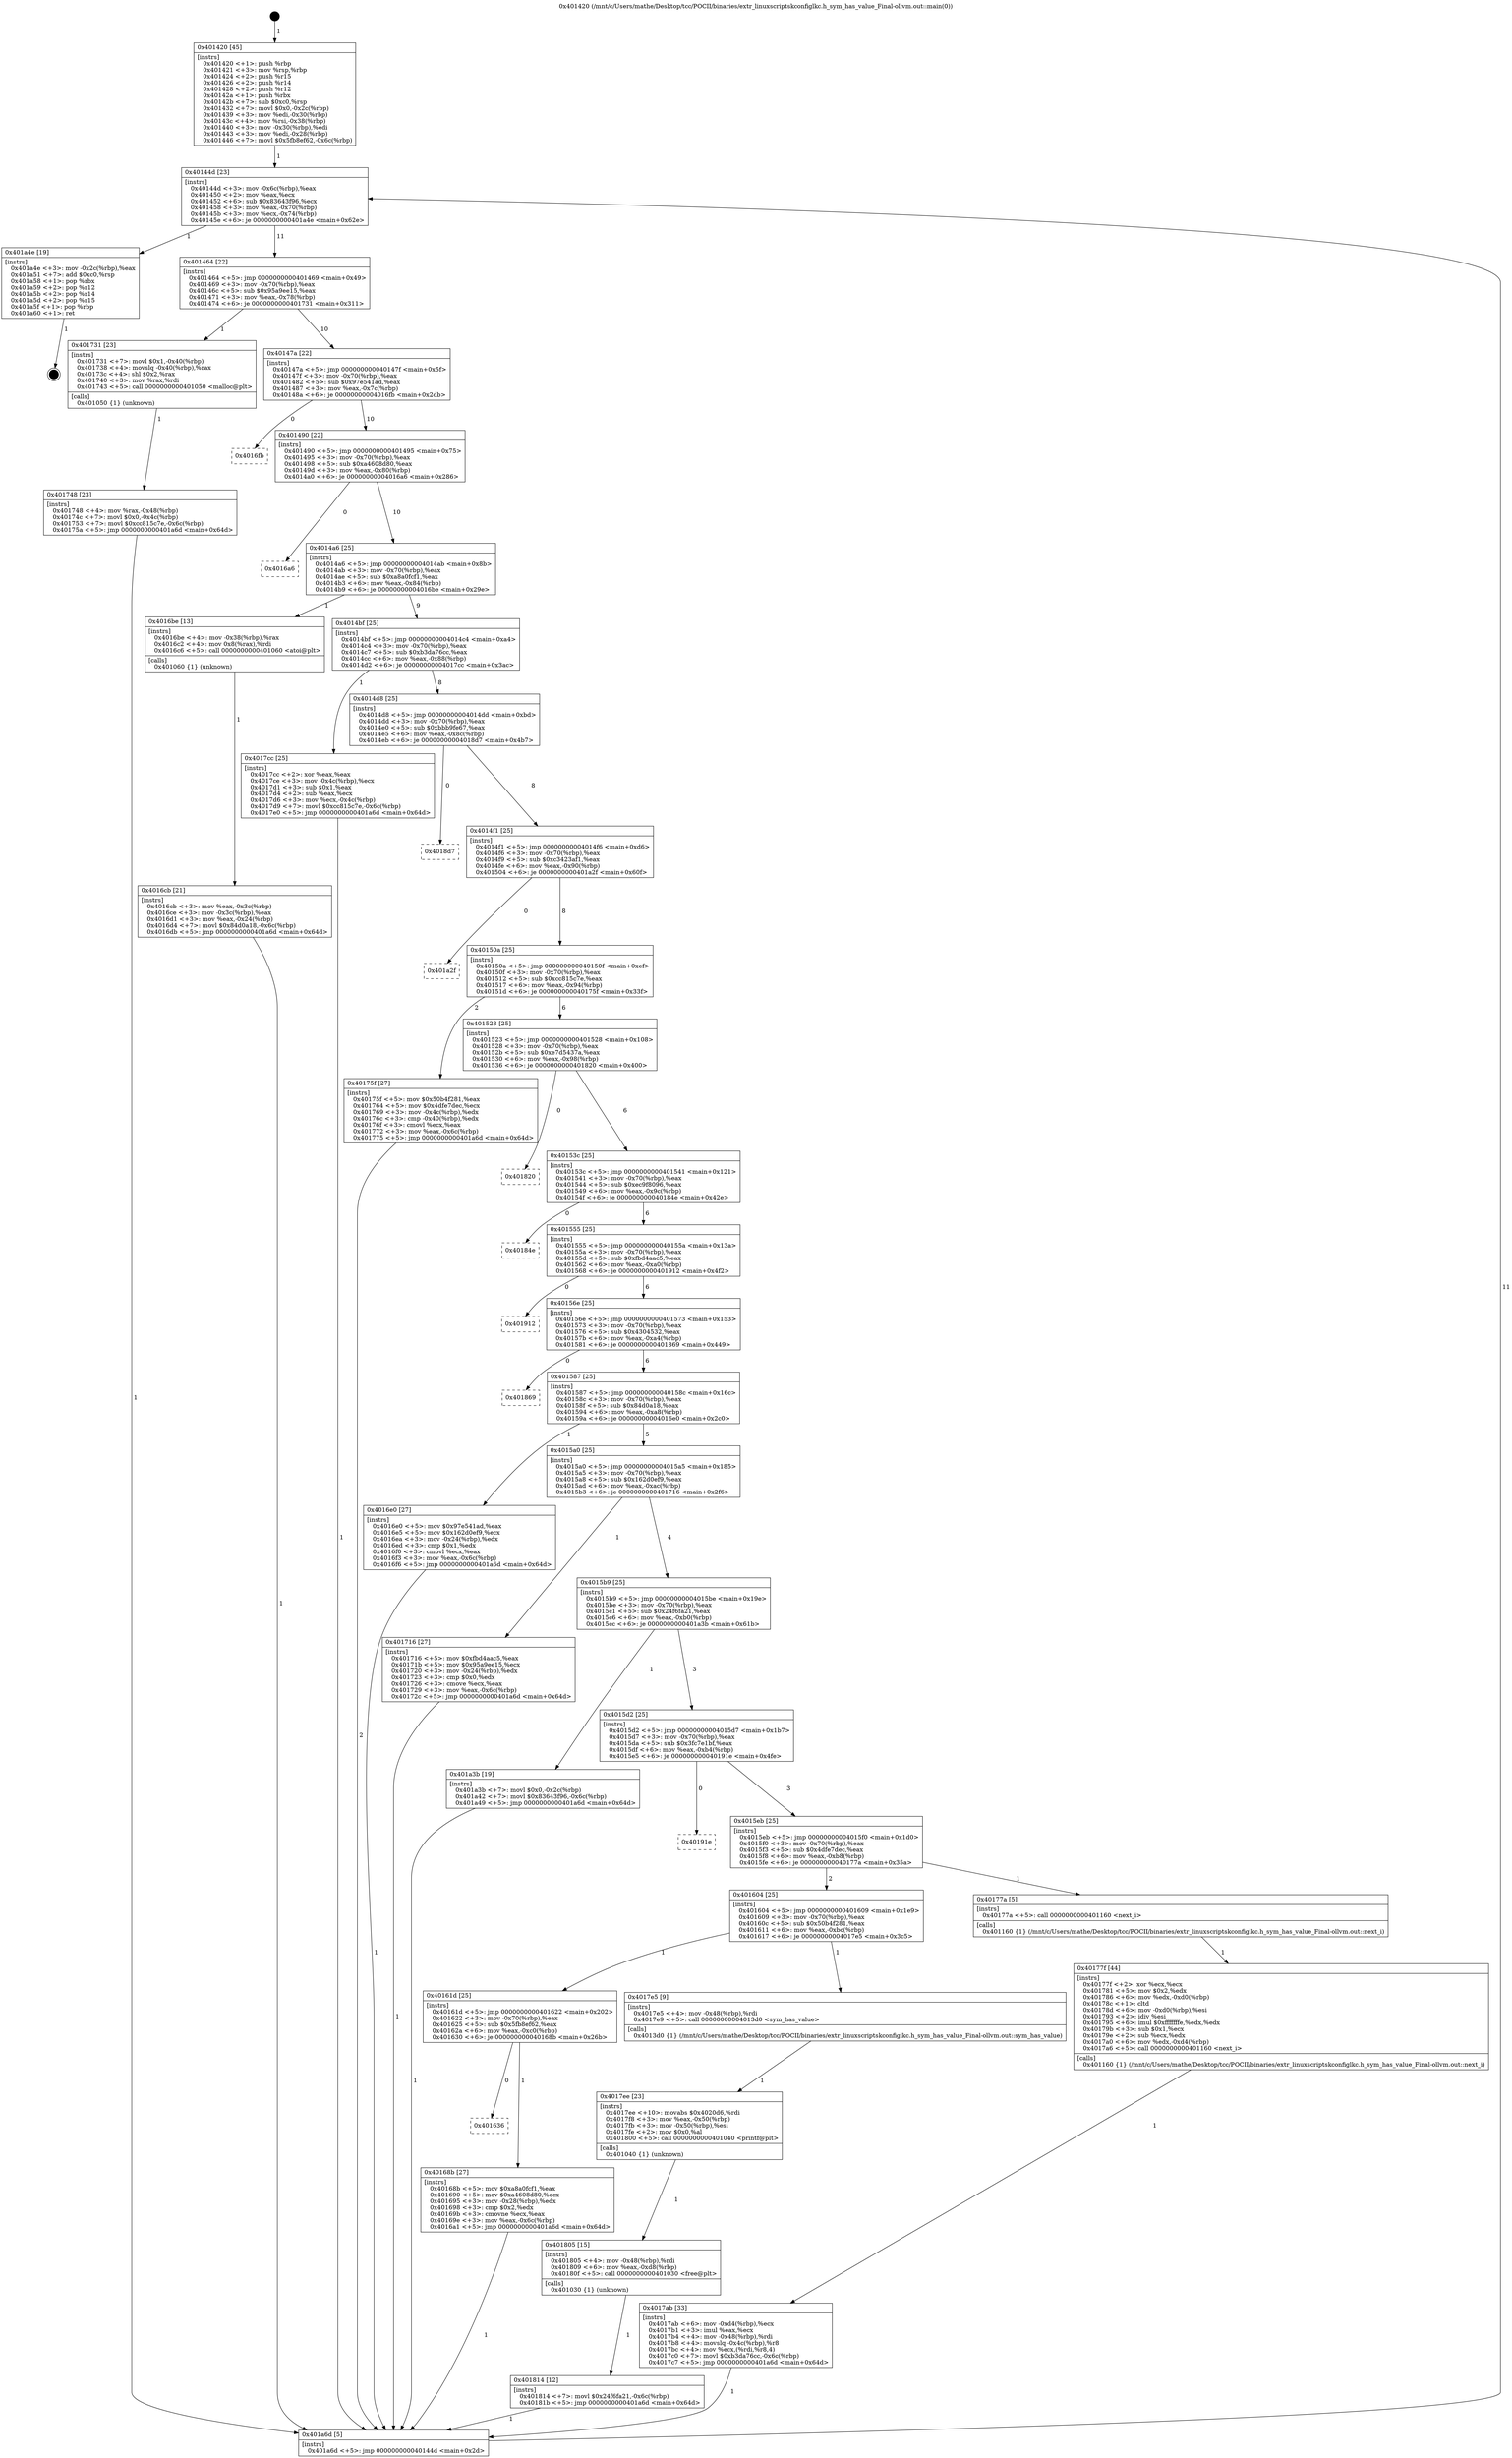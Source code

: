 digraph "0x401420" {
  label = "0x401420 (/mnt/c/Users/mathe/Desktop/tcc/POCII/binaries/extr_linuxscriptskconfiglkc.h_sym_has_value_Final-ollvm.out::main(0))"
  labelloc = "t"
  node[shape=record]

  Entry [label="",width=0.3,height=0.3,shape=circle,fillcolor=black,style=filled]
  "0x40144d" [label="{
     0x40144d [23]\l
     | [instrs]\l
     &nbsp;&nbsp;0x40144d \<+3\>: mov -0x6c(%rbp),%eax\l
     &nbsp;&nbsp;0x401450 \<+2\>: mov %eax,%ecx\l
     &nbsp;&nbsp;0x401452 \<+6\>: sub $0x83643f96,%ecx\l
     &nbsp;&nbsp;0x401458 \<+3\>: mov %eax,-0x70(%rbp)\l
     &nbsp;&nbsp;0x40145b \<+3\>: mov %ecx,-0x74(%rbp)\l
     &nbsp;&nbsp;0x40145e \<+6\>: je 0000000000401a4e \<main+0x62e\>\l
  }"]
  "0x401a4e" [label="{
     0x401a4e [19]\l
     | [instrs]\l
     &nbsp;&nbsp;0x401a4e \<+3\>: mov -0x2c(%rbp),%eax\l
     &nbsp;&nbsp;0x401a51 \<+7\>: add $0xc0,%rsp\l
     &nbsp;&nbsp;0x401a58 \<+1\>: pop %rbx\l
     &nbsp;&nbsp;0x401a59 \<+2\>: pop %r12\l
     &nbsp;&nbsp;0x401a5b \<+2\>: pop %r14\l
     &nbsp;&nbsp;0x401a5d \<+2\>: pop %r15\l
     &nbsp;&nbsp;0x401a5f \<+1\>: pop %rbp\l
     &nbsp;&nbsp;0x401a60 \<+1\>: ret\l
  }"]
  "0x401464" [label="{
     0x401464 [22]\l
     | [instrs]\l
     &nbsp;&nbsp;0x401464 \<+5\>: jmp 0000000000401469 \<main+0x49\>\l
     &nbsp;&nbsp;0x401469 \<+3\>: mov -0x70(%rbp),%eax\l
     &nbsp;&nbsp;0x40146c \<+5\>: sub $0x95a9ee15,%eax\l
     &nbsp;&nbsp;0x401471 \<+3\>: mov %eax,-0x78(%rbp)\l
     &nbsp;&nbsp;0x401474 \<+6\>: je 0000000000401731 \<main+0x311\>\l
  }"]
  Exit [label="",width=0.3,height=0.3,shape=circle,fillcolor=black,style=filled,peripheries=2]
  "0x401731" [label="{
     0x401731 [23]\l
     | [instrs]\l
     &nbsp;&nbsp;0x401731 \<+7\>: movl $0x1,-0x40(%rbp)\l
     &nbsp;&nbsp;0x401738 \<+4\>: movslq -0x40(%rbp),%rax\l
     &nbsp;&nbsp;0x40173c \<+4\>: shl $0x2,%rax\l
     &nbsp;&nbsp;0x401740 \<+3\>: mov %rax,%rdi\l
     &nbsp;&nbsp;0x401743 \<+5\>: call 0000000000401050 \<malloc@plt\>\l
     | [calls]\l
     &nbsp;&nbsp;0x401050 \{1\} (unknown)\l
  }"]
  "0x40147a" [label="{
     0x40147a [22]\l
     | [instrs]\l
     &nbsp;&nbsp;0x40147a \<+5\>: jmp 000000000040147f \<main+0x5f\>\l
     &nbsp;&nbsp;0x40147f \<+3\>: mov -0x70(%rbp),%eax\l
     &nbsp;&nbsp;0x401482 \<+5\>: sub $0x97e541ad,%eax\l
     &nbsp;&nbsp;0x401487 \<+3\>: mov %eax,-0x7c(%rbp)\l
     &nbsp;&nbsp;0x40148a \<+6\>: je 00000000004016fb \<main+0x2db\>\l
  }"]
  "0x401814" [label="{
     0x401814 [12]\l
     | [instrs]\l
     &nbsp;&nbsp;0x401814 \<+7\>: movl $0x24f6fa21,-0x6c(%rbp)\l
     &nbsp;&nbsp;0x40181b \<+5\>: jmp 0000000000401a6d \<main+0x64d\>\l
  }"]
  "0x4016fb" [label="{
     0x4016fb\l
  }", style=dashed]
  "0x401490" [label="{
     0x401490 [22]\l
     | [instrs]\l
     &nbsp;&nbsp;0x401490 \<+5\>: jmp 0000000000401495 \<main+0x75\>\l
     &nbsp;&nbsp;0x401495 \<+3\>: mov -0x70(%rbp),%eax\l
     &nbsp;&nbsp;0x401498 \<+5\>: sub $0xa4608d80,%eax\l
     &nbsp;&nbsp;0x40149d \<+3\>: mov %eax,-0x80(%rbp)\l
     &nbsp;&nbsp;0x4014a0 \<+6\>: je 00000000004016a6 \<main+0x286\>\l
  }"]
  "0x401805" [label="{
     0x401805 [15]\l
     | [instrs]\l
     &nbsp;&nbsp;0x401805 \<+4\>: mov -0x48(%rbp),%rdi\l
     &nbsp;&nbsp;0x401809 \<+6\>: mov %eax,-0xd8(%rbp)\l
     &nbsp;&nbsp;0x40180f \<+5\>: call 0000000000401030 \<free@plt\>\l
     | [calls]\l
     &nbsp;&nbsp;0x401030 \{1\} (unknown)\l
  }"]
  "0x4016a6" [label="{
     0x4016a6\l
  }", style=dashed]
  "0x4014a6" [label="{
     0x4014a6 [25]\l
     | [instrs]\l
     &nbsp;&nbsp;0x4014a6 \<+5\>: jmp 00000000004014ab \<main+0x8b\>\l
     &nbsp;&nbsp;0x4014ab \<+3\>: mov -0x70(%rbp),%eax\l
     &nbsp;&nbsp;0x4014ae \<+5\>: sub $0xa8a0fcf1,%eax\l
     &nbsp;&nbsp;0x4014b3 \<+6\>: mov %eax,-0x84(%rbp)\l
     &nbsp;&nbsp;0x4014b9 \<+6\>: je 00000000004016be \<main+0x29e\>\l
  }"]
  "0x4017ee" [label="{
     0x4017ee [23]\l
     | [instrs]\l
     &nbsp;&nbsp;0x4017ee \<+10\>: movabs $0x4020d6,%rdi\l
     &nbsp;&nbsp;0x4017f8 \<+3\>: mov %eax,-0x50(%rbp)\l
     &nbsp;&nbsp;0x4017fb \<+3\>: mov -0x50(%rbp),%esi\l
     &nbsp;&nbsp;0x4017fe \<+2\>: mov $0x0,%al\l
     &nbsp;&nbsp;0x401800 \<+5\>: call 0000000000401040 \<printf@plt\>\l
     | [calls]\l
     &nbsp;&nbsp;0x401040 \{1\} (unknown)\l
  }"]
  "0x4016be" [label="{
     0x4016be [13]\l
     | [instrs]\l
     &nbsp;&nbsp;0x4016be \<+4\>: mov -0x38(%rbp),%rax\l
     &nbsp;&nbsp;0x4016c2 \<+4\>: mov 0x8(%rax),%rdi\l
     &nbsp;&nbsp;0x4016c6 \<+5\>: call 0000000000401060 \<atoi@plt\>\l
     | [calls]\l
     &nbsp;&nbsp;0x401060 \{1\} (unknown)\l
  }"]
  "0x4014bf" [label="{
     0x4014bf [25]\l
     | [instrs]\l
     &nbsp;&nbsp;0x4014bf \<+5\>: jmp 00000000004014c4 \<main+0xa4\>\l
     &nbsp;&nbsp;0x4014c4 \<+3\>: mov -0x70(%rbp),%eax\l
     &nbsp;&nbsp;0x4014c7 \<+5\>: sub $0xb3da76cc,%eax\l
     &nbsp;&nbsp;0x4014cc \<+6\>: mov %eax,-0x88(%rbp)\l
     &nbsp;&nbsp;0x4014d2 \<+6\>: je 00000000004017cc \<main+0x3ac\>\l
  }"]
  "0x4017ab" [label="{
     0x4017ab [33]\l
     | [instrs]\l
     &nbsp;&nbsp;0x4017ab \<+6\>: mov -0xd4(%rbp),%ecx\l
     &nbsp;&nbsp;0x4017b1 \<+3\>: imul %eax,%ecx\l
     &nbsp;&nbsp;0x4017b4 \<+4\>: mov -0x48(%rbp),%rdi\l
     &nbsp;&nbsp;0x4017b8 \<+4\>: movslq -0x4c(%rbp),%r8\l
     &nbsp;&nbsp;0x4017bc \<+4\>: mov %ecx,(%rdi,%r8,4)\l
     &nbsp;&nbsp;0x4017c0 \<+7\>: movl $0xb3da76cc,-0x6c(%rbp)\l
     &nbsp;&nbsp;0x4017c7 \<+5\>: jmp 0000000000401a6d \<main+0x64d\>\l
  }"]
  "0x4017cc" [label="{
     0x4017cc [25]\l
     | [instrs]\l
     &nbsp;&nbsp;0x4017cc \<+2\>: xor %eax,%eax\l
     &nbsp;&nbsp;0x4017ce \<+3\>: mov -0x4c(%rbp),%ecx\l
     &nbsp;&nbsp;0x4017d1 \<+3\>: sub $0x1,%eax\l
     &nbsp;&nbsp;0x4017d4 \<+2\>: sub %eax,%ecx\l
     &nbsp;&nbsp;0x4017d6 \<+3\>: mov %ecx,-0x4c(%rbp)\l
     &nbsp;&nbsp;0x4017d9 \<+7\>: movl $0xcc815c7e,-0x6c(%rbp)\l
     &nbsp;&nbsp;0x4017e0 \<+5\>: jmp 0000000000401a6d \<main+0x64d\>\l
  }"]
  "0x4014d8" [label="{
     0x4014d8 [25]\l
     | [instrs]\l
     &nbsp;&nbsp;0x4014d8 \<+5\>: jmp 00000000004014dd \<main+0xbd\>\l
     &nbsp;&nbsp;0x4014dd \<+3\>: mov -0x70(%rbp),%eax\l
     &nbsp;&nbsp;0x4014e0 \<+5\>: sub $0xbbb9fe67,%eax\l
     &nbsp;&nbsp;0x4014e5 \<+6\>: mov %eax,-0x8c(%rbp)\l
     &nbsp;&nbsp;0x4014eb \<+6\>: je 00000000004018d7 \<main+0x4b7\>\l
  }"]
  "0x40177f" [label="{
     0x40177f [44]\l
     | [instrs]\l
     &nbsp;&nbsp;0x40177f \<+2\>: xor %ecx,%ecx\l
     &nbsp;&nbsp;0x401781 \<+5\>: mov $0x2,%edx\l
     &nbsp;&nbsp;0x401786 \<+6\>: mov %edx,-0xd0(%rbp)\l
     &nbsp;&nbsp;0x40178c \<+1\>: cltd\l
     &nbsp;&nbsp;0x40178d \<+6\>: mov -0xd0(%rbp),%esi\l
     &nbsp;&nbsp;0x401793 \<+2\>: idiv %esi\l
     &nbsp;&nbsp;0x401795 \<+6\>: imul $0xfffffffe,%edx,%edx\l
     &nbsp;&nbsp;0x40179b \<+3\>: sub $0x1,%ecx\l
     &nbsp;&nbsp;0x40179e \<+2\>: sub %ecx,%edx\l
     &nbsp;&nbsp;0x4017a0 \<+6\>: mov %edx,-0xd4(%rbp)\l
     &nbsp;&nbsp;0x4017a6 \<+5\>: call 0000000000401160 \<next_i\>\l
     | [calls]\l
     &nbsp;&nbsp;0x401160 \{1\} (/mnt/c/Users/mathe/Desktop/tcc/POCII/binaries/extr_linuxscriptskconfiglkc.h_sym_has_value_Final-ollvm.out::next_i)\l
  }"]
  "0x4018d7" [label="{
     0x4018d7\l
  }", style=dashed]
  "0x4014f1" [label="{
     0x4014f1 [25]\l
     | [instrs]\l
     &nbsp;&nbsp;0x4014f1 \<+5\>: jmp 00000000004014f6 \<main+0xd6\>\l
     &nbsp;&nbsp;0x4014f6 \<+3\>: mov -0x70(%rbp),%eax\l
     &nbsp;&nbsp;0x4014f9 \<+5\>: sub $0xc3423af1,%eax\l
     &nbsp;&nbsp;0x4014fe \<+6\>: mov %eax,-0x90(%rbp)\l
     &nbsp;&nbsp;0x401504 \<+6\>: je 0000000000401a2f \<main+0x60f\>\l
  }"]
  "0x401748" [label="{
     0x401748 [23]\l
     | [instrs]\l
     &nbsp;&nbsp;0x401748 \<+4\>: mov %rax,-0x48(%rbp)\l
     &nbsp;&nbsp;0x40174c \<+7\>: movl $0x0,-0x4c(%rbp)\l
     &nbsp;&nbsp;0x401753 \<+7\>: movl $0xcc815c7e,-0x6c(%rbp)\l
     &nbsp;&nbsp;0x40175a \<+5\>: jmp 0000000000401a6d \<main+0x64d\>\l
  }"]
  "0x401a2f" [label="{
     0x401a2f\l
  }", style=dashed]
  "0x40150a" [label="{
     0x40150a [25]\l
     | [instrs]\l
     &nbsp;&nbsp;0x40150a \<+5\>: jmp 000000000040150f \<main+0xef\>\l
     &nbsp;&nbsp;0x40150f \<+3\>: mov -0x70(%rbp),%eax\l
     &nbsp;&nbsp;0x401512 \<+5\>: sub $0xcc815c7e,%eax\l
     &nbsp;&nbsp;0x401517 \<+6\>: mov %eax,-0x94(%rbp)\l
     &nbsp;&nbsp;0x40151d \<+6\>: je 000000000040175f \<main+0x33f\>\l
  }"]
  "0x4016cb" [label="{
     0x4016cb [21]\l
     | [instrs]\l
     &nbsp;&nbsp;0x4016cb \<+3\>: mov %eax,-0x3c(%rbp)\l
     &nbsp;&nbsp;0x4016ce \<+3\>: mov -0x3c(%rbp),%eax\l
     &nbsp;&nbsp;0x4016d1 \<+3\>: mov %eax,-0x24(%rbp)\l
     &nbsp;&nbsp;0x4016d4 \<+7\>: movl $0x84d0a18,-0x6c(%rbp)\l
     &nbsp;&nbsp;0x4016db \<+5\>: jmp 0000000000401a6d \<main+0x64d\>\l
  }"]
  "0x40175f" [label="{
     0x40175f [27]\l
     | [instrs]\l
     &nbsp;&nbsp;0x40175f \<+5\>: mov $0x50b4f281,%eax\l
     &nbsp;&nbsp;0x401764 \<+5\>: mov $0x4dfe7dec,%ecx\l
     &nbsp;&nbsp;0x401769 \<+3\>: mov -0x4c(%rbp),%edx\l
     &nbsp;&nbsp;0x40176c \<+3\>: cmp -0x40(%rbp),%edx\l
     &nbsp;&nbsp;0x40176f \<+3\>: cmovl %ecx,%eax\l
     &nbsp;&nbsp;0x401772 \<+3\>: mov %eax,-0x6c(%rbp)\l
     &nbsp;&nbsp;0x401775 \<+5\>: jmp 0000000000401a6d \<main+0x64d\>\l
  }"]
  "0x401523" [label="{
     0x401523 [25]\l
     | [instrs]\l
     &nbsp;&nbsp;0x401523 \<+5\>: jmp 0000000000401528 \<main+0x108\>\l
     &nbsp;&nbsp;0x401528 \<+3\>: mov -0x70(%rbp),%eax\l
     &nbsp;&nbsp;0x40152b \<+5\>: sub $0xe7d5437a,%eax\l
     &nbsp;&nbsp;0x401530 \<+6\>: mov %eax,-0x98(%rbp)\l
     &nbsp;&nbsp;0x401536 \<+6\>: je 0000000000401820 \<main+0x400\>\l
  }"]
  "0x401420" [label="{
     0x401420 [45]\l
     | [instrs]\l
     &nbsp;&nbsp;0x401420 \<+1\>: push %rbp\l
     &nbsp;&nbsp;0x401421 \<+3\>: mov %rsp,%rbp\l
     &nbsp;&nbsp;0x401424 \<+2\>: push %r15\l
     &nbsp;&nbsp;0x401426 \<+2\>: push %r14\l
     &nbsp;&nbsp;0x401428 \<+2\>: push %r12\l
     &nbsp;&nbsp;0x40142a \<+1\>: push %rbx\l
     &nbsp;&nbsp;0x40142b \<+7\>: sub $0xc0,%rsp\l
     &nbsp;&nbsp;0x401432 \<+7\>: movl $0x0,-0x2c(%rbp)\l
     &nbsp;&nbsp;0x401439 \<+3\>: mov %edi,-0x30(%rbp)\l
     &nbsp;&nbsp;0x40143c \<+4\>: mov %rsi,-0x38(%rbp)\l
     &nbsp;&nbsp;0x401440 \<+3\>: mov -0x30(%rbp),%edi\l
     &nbsp;&nbsp;0x401443 \<+3\>: mov %edi,-0x28(%rbp)\l
     &nbsp;&nbsp;0x401446 \<+7\>: movl $0x5fb8ef62,-0x6c(%rbp)\l
  }"]
  "0x401820" [label="{
     0x401820\l
  }", style=dashed]
  "0x40153c" [label="{
     0x40153c [25]\l
     | [instrs]\l
     &nbsp;&nbsp;0x40153c \<+5\>: jmp 0000000000401541 \<main+0x121\>\l
     &nbsp;&nbsp;0x401541 \<+3\>: mov -0x70(%rbp),%eax\l
     &nbsp;&nbsp;0x401544 \<+5\>: sub $0xec9f8096,%eax\l
     &nbsp;&nbsp;0x401549 \<+6\>: mov %eax,-0x9c(%rbp)\l
     &nbsp;&nbsp;0x40154f \<+6\>: je 000000000040184e \<main+0x42e\>\l
  }"]
  "0x401a6d" [label="{
     0x401a6d [5]\l
     | [instrs]\l
     &nbsp;&nbsp;0x401a6d \<+5\>: jmp 000000000040144d \<main+0x2d\>\l
  }"]
  "0x40184e" [label="{
     0x40184e\l
  }", style=dashed]
  "0x401555" [label="{
     0x401555 [25]\l
     | [instrs]\l
     &nbsp;&nbsp;0x401555 \<+5\>: jmp 000000000040155a \<main+0x13a\>\l
     &nbsp;&nbsp;0x40155a \<+3\>: mov -0x70(%rbp),%eax\l
     &nbsp;&nbsp;0x40155d \<+5\>: sub $0xfbd4aac5,%eax\l
     &nbsp;&nbsp;0x401562 \<+6\>: mov %eax,-0xa0(%rbp)\l
     &nbsp;&nbsp;0x401568 \<+6\>: je 0000000000401912 \<main+0x4f2\>\l
  }"]
  "0x401636" [label="{
     0x401636\l
  }", style=dashed]
  "0x401912" [label="{
     0x401912\l
  }", style=dashed]
  "0x40156e" [label="{
     0x40156e [25]\l
     | [instrs]\l
     &nbsp;&nbsp;0x40156e \<+5\>: jmp 0000000000401573 \<main+0x153\>\l
     &nbsp;&nbsp;0x401573 \<+3\>: mov -0x70(%rbp),%eax\l
     &nbsp;&nbsp;0x401576 \<+5\>: sub $0x4304532,%eax\l
     &nbsp;&nbsp;0x40157b \<+6\>: mov %eax,-0xa4(%rbp)\l
     &nbsp;&nbsp;0x401581 \<+6\>: je 0000000000401869 \<main+0x449\>\l
  }"]
  "0x40168b" [label="{
     0x40168b [27]\l
     | [instrs]\l
     &nbsp;&nbsp;0x40168b \<+5\>: mov $0xa8a0fcf1,%eax\l
     &nbsp;&nbsp;0x401690 \<+5\>: mov $0xa4608d80,%ecx\l
     &nbsp;&nbsp;0x401695 \<+3\>: mov -0x28(%rbp),%edx\l
     &nbsp;&nbsp;0x401698 \<+3\>: cmp $0x2,%edx\l
     &nbsp;&nbsp;0x40169b \<+3\>: cmovne %ecx,%eax\l
     &nbsp;&nbsp;0x40169e \<+3\>: mov %eax,-0x6c(%rbp)\l
     &nbsp;&nbsp;0x4016a1 \<+5\>: jmp 0000000000401a6d \<main+0x64d\>\l
  }"]
  "0x401869" [label="{
     0x401869\l
  }", style=dashed]
  "0x401587" [label="{
     0x401587 [25]\l
     | [instrs]\l
     &nbsp;&nbsp;0x401587 \<+5\>: jmp 000000000040158c \<main+0x16c\>\l
     &nbsp;&nbsp;0x40158c \<+3\>: mov -0x70(%rbp),%eax\l
     &nbsp;&nbsp;0x40158f \<+5\>: sub $0x84d0a18,%eax\l
     &nbsp;&nbsp;0x401594 \<+6\>: mov %eax,-0xa8(%rbp)\l
     &nbsp;&nbsp;0x40159a \<+6\>: je 00000000004016e0 \<main+0x2c0\>\l
  }"]
  "0x40161d" [label="{
     0x40161d [25]\l
     | [instrs]\l
     &nbsp;&nbsp;0x40161d \<+5\>: jmp 0000000000401622 \<main+0x202\>\l
     &nbsp;&nbsp;0x401622 \<+3\>: mov -0x70(%rbp),%eax\l
     &nbsp;&nbsp;0x401625 \<+5\>: sub $0x5fb8ef62,%eax\l
     &nbsp;&nbsp;0x40162a \<+6\>: mov %eax,-0xc0(%rbp)\l
     &nbsp;&nbsp;0x401630 \<+6\>: je 000000000040168b \<main+0x26b\>\l
  }"]
  "0x4016e0" [label="{
     0x4016e0 [27]\l
     | [instrs]\l
     &nbsp;&nbsp;0x4016e0 \<+5\>: mov $0x97e541ad,%eax\l
     &nbsp;&nbsp;0x4016e5 \<+5\>: mov $0x162d0ef9,%ecx\l
     &nbsp;&nbsp;0x4016ea \<+3\>: mov -0x24(%rbp),%edx\l
     &nbsp;&nbsp;0x4016ed \<+3\>: cmp $0x1,%edx\l
     &nbsp;&nbsp;0x4016f0 \<+3\>: cmovl %ecx,%eax\l
     &nbsp;&nbsp;0x4016f3 \<+3\>: mov %eax,-0x6c(%rbp)\l
     &nbsp;&nbsp;0x4016f6 \<+5\>: jmp 0000000000401a6d \<main+0x64d\>\l
  }"]
  "0x4015a0" [label="{
     0x4015a0 [25]\l
     | [instrs]\l
     &nbsp;&nbsp;0x4015a0 \<+5\>: jmp 00000000004015a5 \<main+0x185\>\l
     &nbsp;&nbsp;0x4015a5 \<+3\>: mov -0x70(%rbp),%eax\l
     &nbsp;&nbsp;0x4015a8 \<+5\>: sub $0x162d0ef9,%eax\l
     &nbsp;&nbsp;0x4015ad \<+6\>: mov %eax,-0xac(%rbp)\l
     &nbsp;&nbsp;0x4015b3 \<+6\>: je 0000000000401716 \<main+0x2f6\>\l
  }"]
  "0x4017e5" [label="{
     0x4017e5 [9]\l
     | [instrs]\l
     &nbsp;&nbsp;0x4017e5 \<+4\>: mov -0x48(%rbp),%rdi\l
     &nbsp;&nbsp;0x4017e9 \<+5\>: call 00000000004013d0 \<sym_has_value\>\l
     | [calls]\l
     &nbsp;&nbsp;0x4013d0 \{1\} (/mnt/c/Users/mathe/Desktop/tcc/POCII/binaries/extr_linuxscriptskconfiglkc.h_sym_has_value_Final-ollvm.out::sym_has_value)\l
  }"]
  "0x401716" [label="{
     0x401716 [27]\l
     | [instrs]\l
     &nbsp;&nbsp;0x401716 \<+5\>: mov $0xfbd4aac5,%eax\l
     &nbsp;&nbsp;0x40171b \<+5\>: mov $0x95a9ee15,%ecx\l
     &nbsp;&nbsp;0x401720 \<+3\>: mov -0x24(%rbp),%edx\l
     &nbsp;&nbsp;0x401723 \<+3\>: cmp $0x0,%edx\l
     &nbsp;&nbsp;0x401726 \<+3\>: cmove %ecx,%eax\l
     &nbsp;&nbsp;0x401729 \<+3\>: mov %eax,-0x6c(%rbp)\l
     &nbsp;&nbsp;0x40172c \<+5\>: jmp 0000000000401a6d \<main+0x64d\>\l
  }"]
  "0x4015b9" [label="{
     0x4015b9 [25]\l
     | [instrs]\l
     &nbsp;&nbsp;0x4015b9 \<+5\>: jmp 00000000004015be \<main+0x19e\>\l
     &nbsp;&nbsp;0x4015be \<+3\>: mov -0x70(%rbp),%eax\l
     &nbsp;&nbsp;0x4015c1 \<+5\>: sub $0x24f6fa21,%eax\l
     &nbsp;&nbsp;0x4015c6 \<+6\>: mov %eax,-0xb0(%rbp)\l
     &nbsp;&nbsp;0x4015cc \<+6\>: je 0000000000401a3b \<main+0x61b\>\l
  }"]
  "0x401604" [label="{
     0x401604 [25]\l
     | [instrs]\l
     &nbsp;&nbsp;0x401604 \<+5\>: jmp 0000000000401609 \<main+0x1e9\>\l
     &nbsp;&nbsp;0x401609 \<+3\>: mov -0x70(%rbp),%eax\l
     &nbsp;&nbsp;0x40160c \<+5\>: sub $0x50b4f281,%eax\l
     &nbsp;&nbsp;0x401611 \<+6\>: mov %eax,-0xbc(%rbp)\l
     &nbsp;&nbsp;0x401617 \<+6\>: je 00000000004017e5 \<main+0x3c5\>\l
  }"]
  "0x401a3b" [label="{
     0x401a3b [19]\l
     | [instrs]\l
     &nbsp;&nbsp;0x401a3b \<+7\>: movl $0x0,-0x2c(%rbp)\l
     &nbsp;&nbsp;0x401a42 \<+7\>: movl $0x83643f96,-0x6c(%rbp)\l
     &nbsp;&nbsp;0x401a49 \<+5\>: jmp 0000000000401a6d \<main+0x64d\>\l
  }"]
  "0x4015d2" [label="{
     0x4015d2 [25]\l
     | [instrs]\l
     &nbsp;&nbsp;0x4015d2 \<+5\>: jmp 00000000004015d7 \<main+0x1b7\>\l
     &nbsp;&nbsp;0x4015d7 \<+3\>: mov -0x70(%rbp),%eax\l
     &nbsp;&nbsp;0x4015da \<+5\>: sub $0x3fc7e1bf,%eax\l
     &nbsp;&nbsp;0x4015df \<+6\>: mov %eax,-0xb4(%rbp)\l
     &nbsp;&nbsp;0x4015e5 \<+6\>: je 000000000040191e \<main+0x4fe\>\l
  }"]
  "0x40177a" [label="{
     0x40177a [5]\l
     | [instrs]\l
     &nbsp;&nbsp;0x40177a \<+5\>: call 0000000000401160 \<next_i\>\l
     | [calls]\l
     &nbsp;&nbsp;0x401160 \{1\} (/mnt/c/Users/mathe/Desktop/tcc/POCII/binaries/extr_linuxscriptskconfiglkc.h_sym_has_value_Final-ollvm.out::next_i)\l
  }"]
  "0x40191e" [label="{
     0x40191e\l
  }", style=dashed]
  "0x4015eb" [label="{
     0x4015eb [25]\l
     | [instrs]\l
     &nbsp;&nbsp;0x4015eb \<+5\>: jmp 00000000004015f0 \<main+0x1d0\>\l
     &nbsp;&nbsp;0x4015f0 \<+3\>: mov -0x70(%rbp),%eax\l
     &nbsp;&nbsp;0x4015f3 \<+5\>: sub $0x4dfe7dec,%eax\l
     &nbsp;&nbsp;0x4015f8 \<+6\>: mov %eax,-0xb8(%rbp)\l
     &nbsp;&nbsp;0x4015fe \<+6\>: je 000000000040177a \<main+0x35a\>\l
  }"]
  Entry -> "0x401420" [label=" 1"]
  "0x40144d" -> "0x401a4e" [label=" 1"]
  "0x40144d" -> "0x401464" [label=" 11"]
  "0x401a4e" -> Exit [label=" 1"]
  "0x401464" -> "0x401731" [label=" 1"]
  "0x401464" -> "0x40147a" [label=" 10"]
  "0x401a3b" -> "0x401a6d" [label=" 1"]
  "0x40147a" -> "0x4016fb" [label=" 0"]
  "0x40147a" -> "0x401490" [label=" 10"]
  "0x401814" -> "0x401a6d" [label=" 1"]
  "0x401490" -> "0x4016a6" [label=" 0"]
  "0x401490" -> "0x4014a6" [label=" 10"]
  "0x401805" -> "0x401814" [label=" 1"]
  "0x4014a6" -> "0x4016be" [label=" 1"]
  "0x4014a6" -> "0x4014bf" [label=" 9"]
  "0x4017ee" -> "0x401805" [label=" 1"]
  "0x4014bf" -> "0x4017cc" [label=" 1"]
  "0x4014bf" -> "0x4014d8" [label=" 8"]
  "0x4017e5" -> "0x4017ee" [label=" 1"]
  "0x4014d8" -> "0x4018d7" [label=" 0"]
  "0x4014d8" -> "0x4014f1" [label=" 8"]
  "0x4017cc" -> "0x401a6d" [label=" 1"]
  "0x4014f1" -> "0x401a2f" [label=" 0"]
  "0x4014f1" -> "0x40150a" [label=" 8"]
  "0x4017ab" -> "0x401a6d" [label=" 1"]
  "0x40150a" -> "0x40175f" [label=" 2"]
  "0x40150a" -> "0x401523" [label=" 6"]
  "0x40177f" -> "0x4017ab" [label=" 1"]
  "0x401523" -> "0x401820" [label=" 0"]
  "0x401523" -> "0x40153c" [label=" 6"]
  "0x40177a" -> "0x40177f" [label=" 1"]
  "0x40153c" -> "0x40184e" [label=" 0"]
  "0x40153c" -> "0x401555" [label=" 6"]
  "0x40175f" -> "0x401a6d" [label=" 2"]
  "0x401555" -> "0x401912" [label=" 0"]
  "0x401555" -> "0x40156e" [label=" 6"]
  "0x401748" -> "0x401a6d" [label=" 1"]
  "0x40156e" -> "0x401869" [label=" 0"]
  "0x40156e" -> "0x401587" [label=" 6"]
  "0x401731" -> "0x401748" [label=" 1"]
  "0x401587" -> "0x4016e0" [label=" 1"]
  "0x401587" -> "0x4015a0" [label=" 5"]
  "0x4016e0" -> "0x401a6d" [label=" 1"]
  "0x4015a0" -> "0x401716" [label=" 1"]
  "0x4015a0" -> "0x4015b9" [label=" 4"]
  "0x4016cb" -> "0x401a6d" [label=" 1"]
  "0x4015b9" -> "0x401a3b" [label=" 1"]
  "0x4015b9" -> "0x4015d2" [label=" 3"]
  "0x401a6d" -> "0x40144d" [label=" 11"]
  "0x4015d2" -> "0x40191e" [label=" 0"]
  "0x4015d2" -> "0x4015eb" [label=" 3"]
  "0x401420" -> "0x40144d" [label=" 1"]
  "0x4015eb" -> "0x40177a" [label=" 1"]
  "0x4015eb" -> "0x401604" [label=" 2"]
  "0x4016be" -> "0x4016cb" [label=" 1"]
  "0x401604" -> "0x4017e5" [label=" 1"]
  "0x401604" -> "0x40161d" [label=" 1"]
  "0x401716" -> "0x401a6d" [label=" 1"]
  "0x40161d" -> "0x40168b" [label=" 1"]
  "0x40161d" -> "0x401636" [label=" 0"]
  "0x40168b" -> "0x401a6d" [label=" 1"]
}
